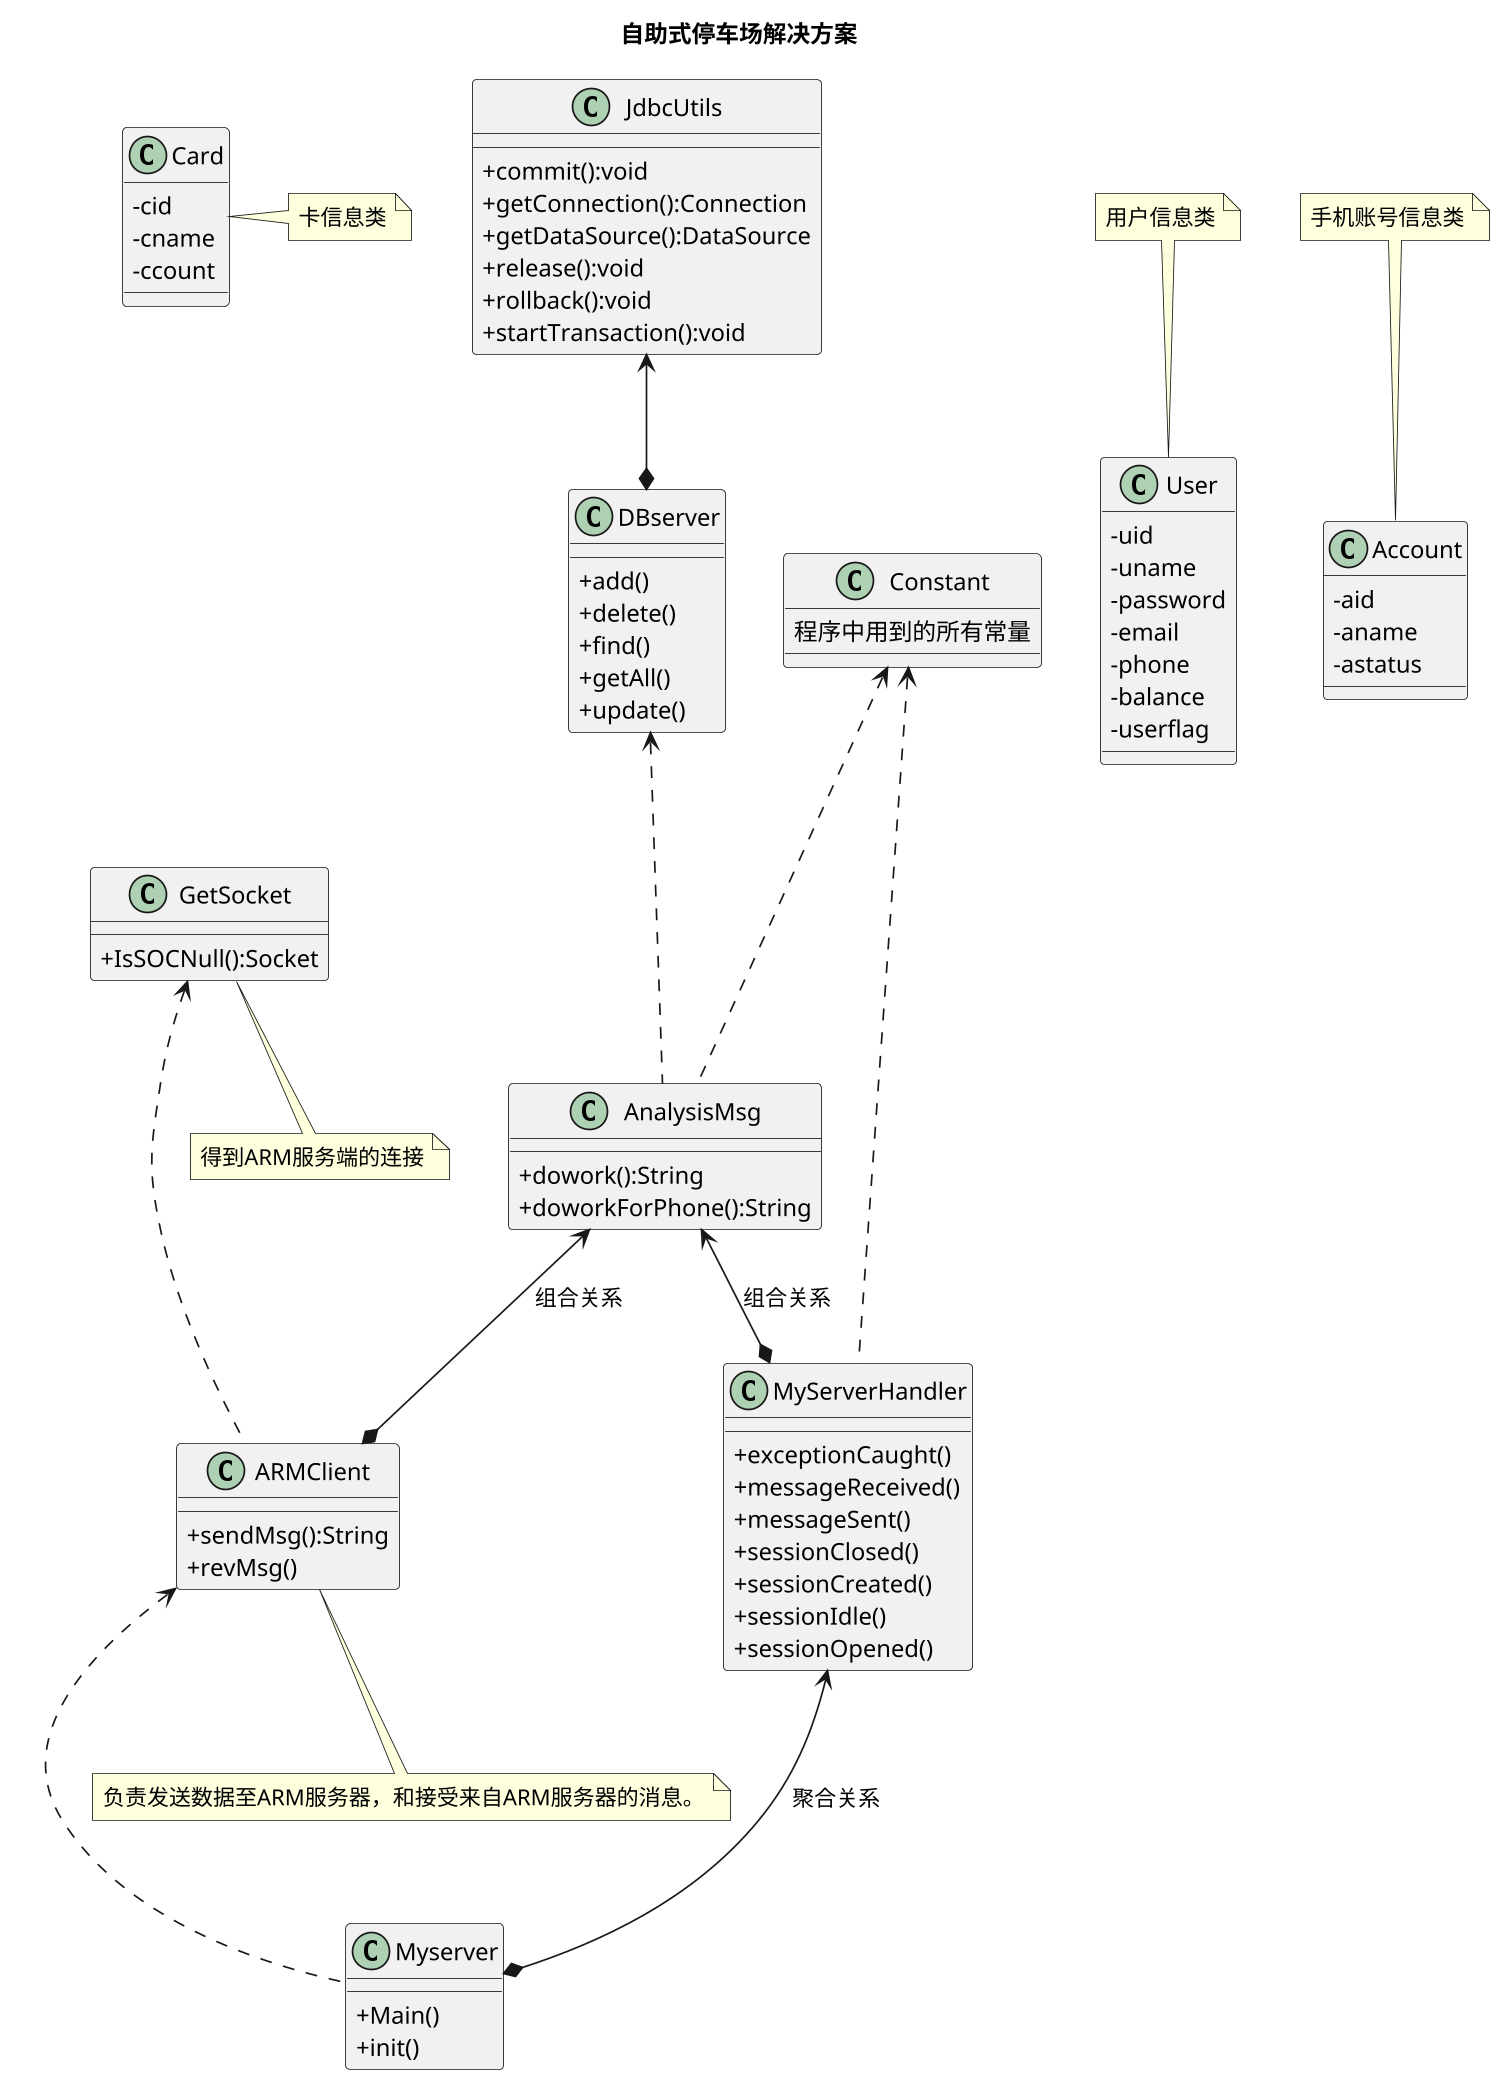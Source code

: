 @startuml

title 自助式停车场解决方案
scale 1500 width

GetSocket <--. ARMClient
ARMClient <--. Myserver
AnalysisMsg <--* ARMClient : 组合关系
AnalysisMsg <--* MyServerHandler : 组合关系
MyServerHandler <--* Myserver : 聚合关系

JdbcUtils <--* DBserver
DBserver <--. AnalysisMsg

Constant <--. MyServerHandler
Constant <--. AnalysisMsg


class Myserver{
+Main()
+init()
}
class MyServerHandler{
+exceptionCaught()
+messageReceived()
+messageSent()
+sessionClosed()
+sessionCreated()
+sessionIdle()
+sessionOpened()
}

class DBserver{
+add()
+delete()
+find()
+getAll()
+update()
}
class JdbcUtils{
+commit():void
+getConnection():Connection
+getDataSource():DataSource
+release():void
+rollback():void
+startTransaction():void
}

class ARMClient{
+sendMsg():String
+revMsg()
}
class GetSocket{
+IsSOCNull():Socket
}
class AnalysisMsg{
+dowork():String
+doworkForPhone():String
}

class Constant{
程序中用到的所有常量
}

class User{
 - uid
 - uname
 - password
 - email
 - phone
 - balance
 - userflag
}


class Card{
 - cid
 - cname
 - ccount
}

class Account{
 - aid
 - aname
 - astatus
}


note top of Account : 手机账号信息类
note right of Card : 卡信息类
note top of User : 用户信息类

note bottom of GetSocket : 得到ARM服务端的连接
note bottom of ARMClient : 负责发送数据至ARM服务器，和接受来自ARM服务器的消息。


skinparam classAttributeIconSize 0

@enduml
